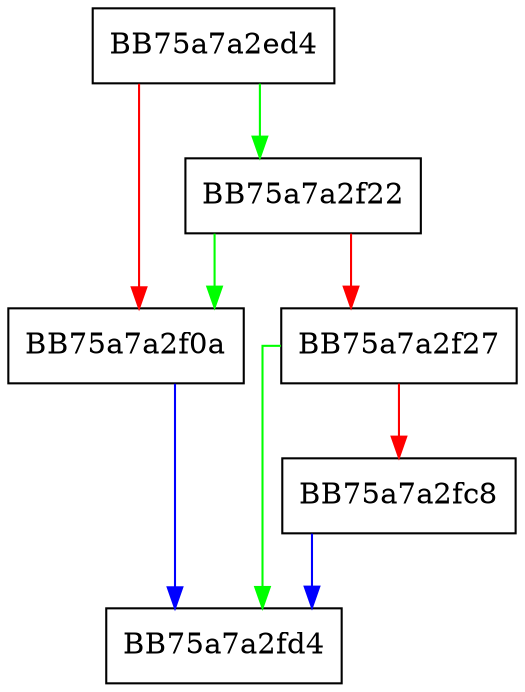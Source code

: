 digraph __stdio_common_vsscanf {
  node [shape="box"];
  graph [splines=ortho];
  BB75a7a2ed4 -> BB75a7a2f22 [color="green"];
  BB75a7a2ed4 -> BB75a7a2f0a [color="red"];
  BB75a7a2f0a -> BB75a7a2fd4 [color="blue"];
  BB75a7a2f22 -> BB75a7a2f0a [color="green"];
  BB75a7a2f22 -> BB75a7a2f27 [color="red"];
  BB75a7a2f27 -> BB75a7a2fd4 [color="green"];
  BB75a7a2f27 -> BB75a7a2fc8 [color="red"];
  BB75a7a2fc8 -> BB75a7a2fd4 [color="blue"];
}